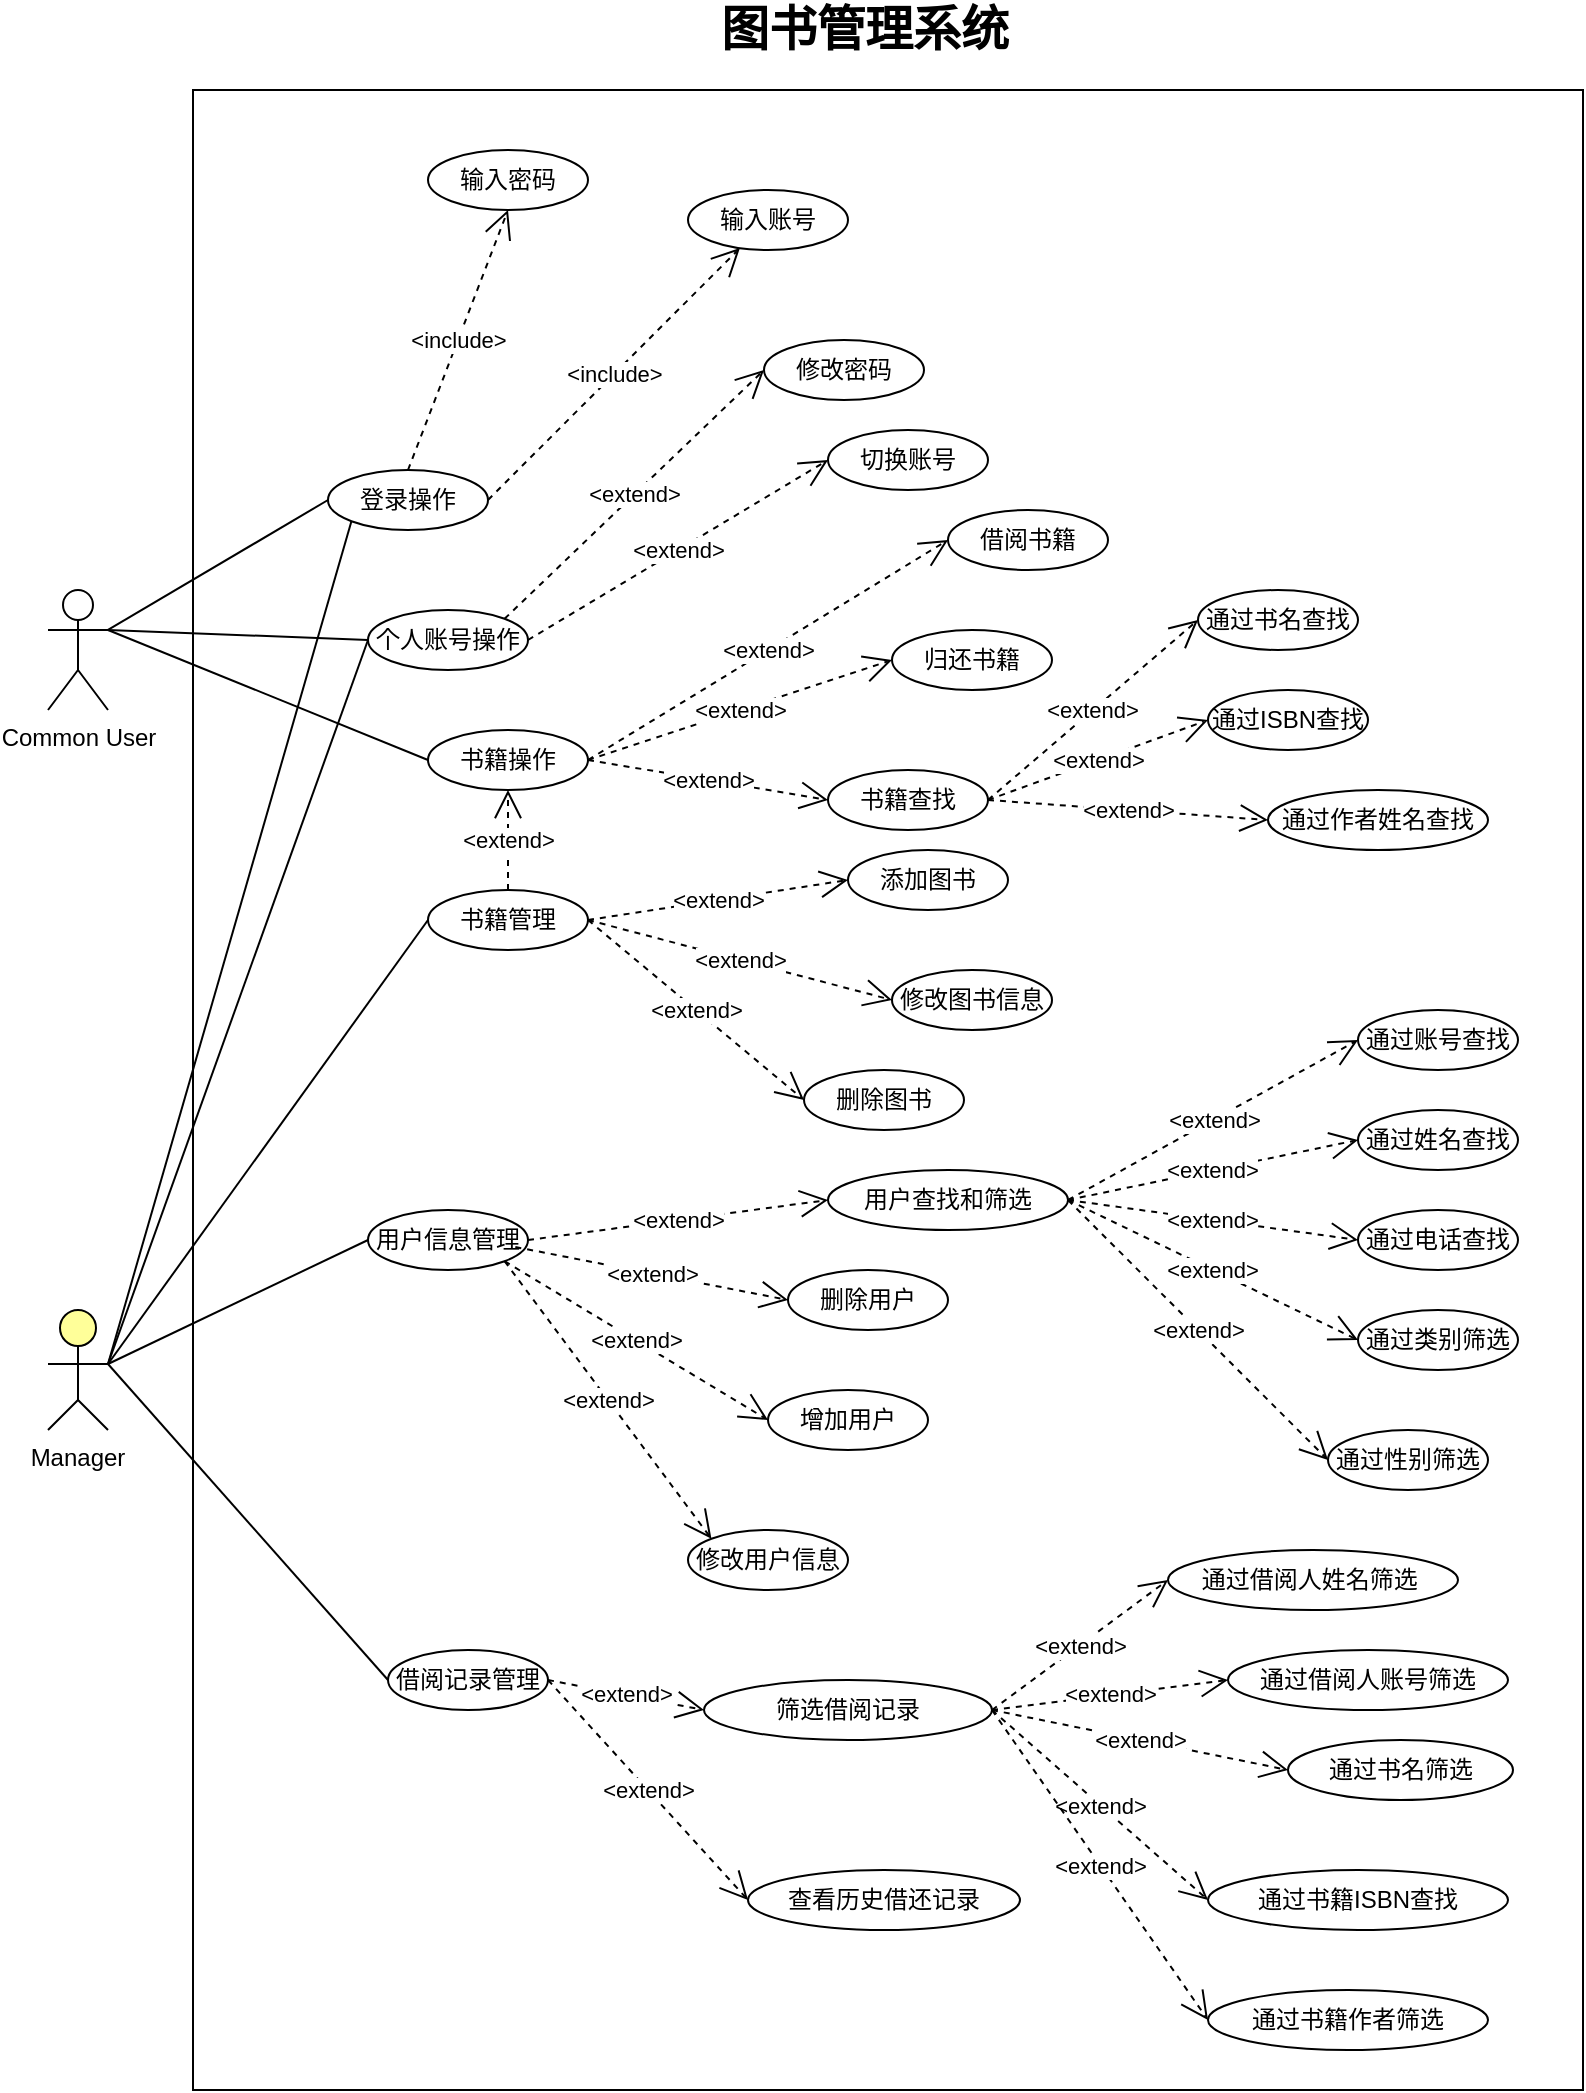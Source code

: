 <mxfile version="13.3.5" type="device"><diagram id="NMIxHQQgc-Jly3lWyVrM" name="第 1 页"><mxGraphModel dx="953" dy="554" grid="1" gridSize="10" guides="1" tooltips="1" connect="1" arrows="1" fold="1" page="1" pageScale="1" pageWidth="827" pageHeight="1169" math="0" shadow="0"><root><mxCell id="0"/><mxCell id="1" parent="0"/><mxCell id="PjBY7PKJhRJC9FS793pI-3" value="Manager" style="html=1;outlineConnect=0;whiteSpace=wrap;fillColor=#ffff99;verticalLabelPosition=bottom;verticalAlign=top;align=center;shape=mxgraph.archimate3.actor;" parent="1" vertex="1"><mxGeometry x="40" y="1060" width="30" height="60" as="geometry"/></mxCell><mxCell id="JLs8-sd4aLPsFnPECENR-1" value="Common User" style="shape=umlActor;verticalLabelPosition=bottom;labelBackgroundColor=#ffffff;verticalAlign=top;html=1;" parent="1" vertex="1"><mxGeometry x="40" y="700" width="30" height="60" as="geometry"/></mxCell><mxCell id="JLs8-sd4aLPsFnPECENR-2" value="登录操作" style="ellipse;whiteSpace=wrap;html=1;" parent="1" vertex="1"><mxGeometry x="180" y="640" width="80" height="30" as="geometry"/></mxCell><mxCell id="JLs8-sd4aLPsFnPECENR-5" value="输入密码" style="ellipse;whiteSpace=wrap;html=1;" parent="1" vertex="1"><mxGeometry x="230" y="480" width="80" height="30" as="geometry"/></mxCell><mxCell id="JLs8-sd4aLPsFnPECENR-6" value="输入账号" style="ellipse;whiteSpace=wrap;html=1;" parent="1" vertex="1"><mxGeometry x="360" y="500" width="80" height="30" as="geometry"/></mxCell><mxCell id="JLs8-sd4aLPsFnPECENR-8" value="" style="endArrow=none;html=1;exitX=1;exitY=0.333;exitDx=0;exitDy=0;exitPerimeter=0;entryX=0;entryY=0.5;entryDx=0;entryDy=0;" parent="1" source="JLs8-sd4aLPsFnPECENR-1" target="JLs8-sd4aLPsFnPECENR-2" edge="1"><mxGeometry width="50" height="50" relative="1" as="geometry"><mxPoint x="120" y="810" as="sourcePoint"/><mxPoint x="170" y="760" as="targetPoint"/></mxGeometry></mxCell><mxCell id="JLs8-sd4aLPsFnPECENR-10" value="&amp;lt;include&amp;gt;" style="endArrow=open;endSize=12;dashed=1;html=1;exitX=1;exitY=0.5;exitDx=0;exitDy=0;" parent="1" source="JLs8-sd4aLPsFnPECENR-2" target="JLs8-sd4aLPsFnPECENR-6" edge="1"><mxGeometry width="160" relative="1" as="geometry"><mxPoint x="220" y="695" as="sourcePoint"/><mxPoint x="380" y="695" as="targetPoint"/></mxGeometry></mxCell><mxCell id="JLs8-sd4aLPsFnPECENR-11" value="&amp;lt;include&amp;gt;" style="endArrow=open;endSize=12;dashed=1;html=1;entryX=0.5;entryY=1;entryDx=0;entryDy=0;exitX=0.5;exitY=0;exitDx=0;exitDy=0;" parent="1" source="JLs8-sd4aLPsFnPECENR-2" target="JLs8-sd4aLPsFnPECENR-5" edge="1"><mxGeometry width="160" relative="1" as="geometry"><mxPoint x="216.824" y="693.873" as="sourcePoint"/><mxPoint x="283.139" y="666.115" as="targetPoint"/></mxGeometry></mxCell><mxCell id="JLs8-sd4aLPsFnPECENR-13" value="" style="endArrow=none;html=1;exitX=1;exitY=0.45;exitDx=0;exitDy=0;exitPerimeter=0;entryX=0;entryY=1;entryDx=0;entryDy=0;" parent="1" source="PjBY7PKJhRJC9FS793pI-3" target="JLs8-sd4aLPsFnPECENR-2" edge="1"><mxGeometry width="50" height="50" relative="1" as="geometry"><mxPoint x="80" y="896.32" as="sourcePoint"/><mxPoint x="177.373" y="869.997" as="targetPoint"/></mxGeometry></mxCell><mxCell id="JLs8-sd4aLPsFnPECENR-22" value="个人账号操作" style="ellipse;whiteSpace=wrap;html=1;" parent="1" vertex="1"><mxGeometry x="200" y="710" width="80" height="30" as="geometry"/></mxCell><mxCell id="JLs8-sd4aLPsFnPECENR-23" value="修改密码" style="ellipse;whiteSpace=wrap;html=1;" parent="1" vertex="1"><mxGeometry x="398" y="575" width="80" height="30" as="geometry"/></mxCell><mxCell id="JLs8-sd4aLPsFnPECENR-24" value="切换账号" style="ellipse;whiteSpace=wrap;html=1;" parent="1" vertex="1"><mxGeometry x="430" y="620" width="80" height="30" as="geometry"/></mxCell><mxCell id="JLs8-sd4aLPsFnPECENR-25" value="&amp;lt;extend&amp;gt;" style="endArrow=open;endSize=12;dashed=1;html=1;exitX=1;exitY=0;exitDx=0;exitDy=0;entryX=0;entryY=0.5;entryDx=0;entryDy=0;" parent="1" source="JLs8-sd4aLPsFnPECENR-22" target="JLs8-sd4aLPsFnPECENR-23" edge="1"><mxGeometry width="160" relative="1" as="geometry"><mxPoint x="290.0" y="790" as="sourcePoint"/><mxPoint x="376.527" y="699.123" as="targetPoint"/></mxGeometry></mxCell><mxCell id="JLs8-sd4aLPsFnPECENR-26" value="&amp;lt;extend&amp;gt;" style="endArrow=open;endSize=12;dashed=1;html=1;exitX=1;exitY=0.5;exitDx=0;exitDy=0;entryX=0;entryY=0.5;entryDx=0;entryDy=0;" parent="1" source="JLs8-sd4aLPsFnPECENR-22" target="JLs8-sd4aLPsFnPECENR-24" edge="1"><mxGeometry width="160" relative="1" as="geometry"><mxPoint x="250.0" y="745" as="sourcePoint"/><mxPoint x="336.527" y="654.123" as="targetPoint"/></mxGeometry></mxCell><mxCell id="JLs8-sd4aLPsFnPECENR-30" value="借阅记录管理" style="ellipse;whiteSpace=wrap;html=1;" parent="1" vertex="1"><mxGeometry x="210" y="1230" width="80" height="30" as="geometry"/></mxCell><mxCell id="JLs8-sd4aLPsFnPECENR-31" value="用户信息管理" style="ellipse;whiteSpace=wrap;html=1;" parent="1" vertex="1"><mxGeometry x="200" y="1010" width="80" height="30" as="geometry"/></mxCell><mxCell id="JLs8-sd4aLPsFnPECENR-32" value="书籍操作" style="ellipse;whiteSpace=wrap;html=1;" parent="1" vertex="1"><mxGeometry x="230" y="770" width="80" height="30" as="geometry"/></mxCell><mxCell id="JLs8-sd4aLPsFnPECENR-33" value="" style="endArrow=none;html=1;exitX=1;exitY=0.333;exitDx=0;exitDy=0;exitPerimeter=0;entryX=0;entryY=0.5;entryDx=0;entryDy=0;" parent="1" source="JLs8-sd4aLPsFnPECENR-1" target="JLs8-sd4aLPsFnPECENR-22" edge="1"><mxGeometry width="50" height="50" relative="1" as="geometry"><mxPoint x="70" y="750" as="sourcePoint"/><mxPoint x="160" y="710" as="targetPoint"/></mxGeometry></mxCell><mxCell id="JLs8-sd4aLPsFnPECENR-34" value="" style="endArrow=none;html=1;exitX=1;exitY=0.45;exitDx=0;exitDy=0;exitPerimeter=0;entryX=0;entryY=0.5;entryDx=0;entryDy=0;" parent="1" source="PjBY7PKJhRJC9FS793pI-3" target="JLs8-sd4aLPsFnPECENR-22" edge="1"><mxGeometry width="50" height="50" relative="1" as="geometry"><mxPoint x="130.0" y="920" as="sourcePoint"/><mxPoint x="170.0" y="820" as="targetPoint"/></mxGeometry></mxCell><mxCell id="JLs8-sd4aLPsFnPECENR-35" value="书籍管理" style="ellipse;whiteSpace=wrap;html=1;" parent="1" vertex="1"><mxGeometry x="230" y="850" width="80" height="30" as="geometry"/></mxCell><mxCell id="JLs8-sd4aLPsFnPECENR-36" value="书籍查找" style="ellipse;whiteSpace=wrap;html=1;" parent="1" vertex="1"><mxGeometry x="430" y="790" width="80" height="30" as="geometry"/></mxCell><mxCell id="JLs8-sd4aLPsFnPECENR-37" value="归还书籍" style="ellipse;whiteSpace=wrap;html=1;" parent="1" vertex="1"><mxGeometry x="462" y="720" width="80" height="30" as="geometry"/></mxCell><mxCell id="JLs8-sd4aLPsFnPECENR-38" value="借阅书籍" style="ellipse;whiteSpace=wrap;html=1;" parent="1" vertex="1"><mxGeometry x="490" y="660" width="80" height="30" as="geometry"/></mxCell><mxCell id="JLs8-sd4aLPsFnPECENR-44" value="&amp;lt;extend&amp;gt;" style="endArrow=open;endSize=12;dashed=1;html=1;exitX=1;exitY=0.5;exitDx=0;exitDy=0;entryX=0;entryY=0.5;entryDx=0;entryDy=0;" parent="1" source="JLs8-sd4aLPsFnPECENR-32" target="JLs8-sd4aLPsFnPECENR-38" edge="1"><mxGeometry width="160" relative="1" as="geometry"><mxPoint x="294" y="795" as="sourcePoint"/><mxPoint x="404.0" y="705" as="targetPoint"/></mxGeometry></mxCell><mxCell id="JLs8-sd4aLPsFnPECENR-45" value="&amp;lt;extend&amp;gt;" style="endArrow=open;endSize=12;dashed=1;html=1;exitX=1;exitY=0.5;exitDx=0;exitDy=0;entryX=0;entryY=0.5;entryDx=0;entryDy=0;" parent="1" source="JLs8-sd4aLPsFnPECENR-32" target="JLs8-sd4aLPsFnPECENR-36" edge="1"><mxGeometry width="160" relative="1" as="geometry"><mxPoint x="250.0" y="870" as="sourcePoint"/><mxPoint x="350.0" y="790" as="targetPoint"/></mxGeometry></mxCell><mxCell id="JLs8-sd4aLPsFnPECENR-46" value="&amp;lt;extend&amp;gt;" style="endArrow=open;endSize=12;dashed=1;html=1;exitX=1;exitY=0.5;exitDx=0;exitDy=0;entryX=0;entryY=0.5;entryDx=0;entryDy=0;" parent="1" source="JLs8-sd4aLPsFnPECENR-32" target="JLs8-sd4aLPsFnPECENR-37" edge="1"><mxGeometry width="160" relative="1" as="geometry"><mxPoint x="280.0" y="855" as="sourcePoint"/><mxPoint x="380.0" y="775" as="targetPoint"/></mxGeometry></mxCell><mxCell id="JLs8-sd4aLPsFnPECENR-47" value="" style="endArrow=none;html=1;exitX=1;exitY=0.333;exitDx=0;exitDy=0;exitPerimeter=0;entryX=0;entryY=0.5;entryDx=0;entryDy=0;" parent="1" source="JLs8-sd4aLPsFnPECENR-1" target="JLs8-sd4aLPsFnPECENR-32" edge="1"><mxGeometry width="50" height="50" relative="1" as="geometry"><mxPoint x="70.0" y="750" as="sourcePoint"/><mxPoint x="190.0" y="665" as="targetPoint"/></mxGeometry></mxCell><mxCell id="JLs8-sd4aLPsFnPECENR-52" value="通过书名查找" style="ellipse;whiteSpace=wrap;html=1;" parent="1" vertex="1"><mxGeometry x="615" y="700" width="80" height="30" as="geometry"/></mxCell><mxCell id="JLs8-sd4aLPsFnPECENR-53" value="通过ISBN查找" style="ellipse;whiteSpace=wrap;html=1;" parent="1" vertex="1"><mxGeometry x="620" y="750" width="80" height="30" as="geometry"/></mxCell><mxCell id="JLs8-sd4aLPsFnPECENR-54" value="通过作者姓名查找" style="ellipse;whiteSpace=wrap;html=1;" parent="1" vertex="1"><mxGeometry x="650" y="800" width="110" height="30" as="geometry"/></mxCell><mxCell id="JLs8-sd4aLPsFnPECENR-55" value="&amp;lt;extend&amp;gt;" style="endArrow=open;endSize=12;dashed=1;html=1;exitX=1;exitY=0.5;exitDx=0;exitDy=0;entryX=0;entryY=0.5;entryDx=0;entryDy=0;" parent="1" source="JLs8-sd4aLPsFnPECENR-36" target="JLs8-sd4aLPsFnPECENR-52" edge="1"><mxGeometry width="160" relative="1" as="geometry"><mxPoint x="470" y="850" as="sourcePoint"/><mxPoint x="590.0" y="880" as="targetPoint"/></mxGeometry></mxCell><mxCell id="JLs8-sd4aLPsFnPECENR-56" value="&amp;lt;extend&amp;gt;" style="endArrow=open;endSize=12;dashed=1;html=1;exitX=1;exitY=0.5;exitDx=0;exitDy=0;entryX=0;entryY=0.5;entryDx=0;entryDy=0;" parent="1" source="JLs8-sd4aLPsFnPECENR-36" target="JLs8-sd4aLPsFnPECENR-53" edge="1"><mxGeometry width="160" relative="1" as="geometry"><mxPoint x="480.0" y="845" as="sourcePoint"/><mxPoint x="545" y="805" as="targetPoint"/></mxGeometry></mxCell><mxCell id="JLs8-sd4aLPsFnPECENR-57" value="&amp;lt;extend&amp;gt;" style="endArrow=open;endSize=12;dashed=1;html=1;exitX=1;exitY=0.5;exitDx=0;exitDy=0;entryX=0;entryY=0.5;entryDx=0;entryDy=0;" parent="1" source="JLs8-sd4aLPsFnPECENR-36" target="JLs8-sd4aLPsFnPECENR-54" edge="1"><mxGeometry width="160" relative="1" as="geometry"><mxPoint x="490.0" y="855" as="sourcePoint"/><mxPoint x="555" y="815" as="targetPoint"/></mxGeometry></mxCell><mxCell id="JLs8-sd4aLPsFnPECENR-58" value="" style="endArrow=none;html=1;exitX=1;exitY=0.45;exitDx=0;exitDy=0;exitPerimeter=0;entryX=0;entryY=0.5;entryDx=0;entryDy=0;" parent="1" source="PjBY7PKJhRJC9FS793pI-3" target="JLs8-sd4aLPsFnPECENR-35" edge="1"><mxGeometry width="50" height="50" relative="1" as="geometry"><mxPoint x="140" y="880" as="sourcePoint"/><mxPoint x="160" y="840" as="targetPoint"/></mxGeometry></mxCell><mxCell id="JLs8-sd4aLPsFnPECENR-59" value="" style="endArrow=none;html=1;exitX=1;exitY=0.45;exitDx=0;exitDy=0;exitPerimeter=0;entryX=0;entryY=0.5;entryDx=0;entryDy=0;" parent="1" source="PjBY7PKJhRJC9FS793pI-3" target="JLs8-sd4aLPsFnPECENR-31" edge="1"><mxGeometry width="50" height="50" relative="1" as="geometry"><mxPoint x="80.0" y="897" as="sourcePoint"/><mxPoint x="210.0" y="925" as="targetPoint"/></mxGeometry></mxCell><mxCell id="JLs8-sd4aLPsFnPECENR-60" value="" style="endArrow=none;html=1;exitX=1;exitY=0.45;exitDx=0;exitDy=0;exitPerimeter=0;entryX=0;entryY=0.5;entryDx=0;entryDy=0;" parent="1" source="PjBY7PKJhRJC9FS793pI-3" target="JLs8-sd4aLPsFnPECENR-30" edge="1"><mxGeometry width="50" height="50" relative="1" as="geometry"><mxPoint x="90.0" y="907" as="sourcePoint"/><mxPoint x="220.0" y="935" as="targetPoint"/></mxGeometry></mxCell><mxCell id="JLs8-sd4aLPsFnPECENR-61" value="添加图书" style="ellipse;whiteSpace=wrap;html=1;" parent="1" vertex="1"><mxGeometry x="440" y="830" width="80" height="30" as="geometry"/></mxCell><mxCell id="JLs8-sd4aLPsFnPECENR-62" value="修改图书信息" style="ellipse;whiteSpace=wrap;html=1;" parent="1" vertex="1"><mxGeometry x="462" y="890" width="80" height="30" as="geometry"/></mxCell><mxCell id="JLs8-sd4aLPsFnPECENR-63" value="删除图书" style="ellipse;whiteSpace=wrap;html=1;" parent="1" vertex="1"><mxGeometry x="418" y="940" width="80" height="30" as="geometry"/></mxCell><mxCell id="JLs8-sd4aLPsFnPECENR-64" value="&amp;lt;extend&amp;gt;" style="endArrow=open;endSize=12;dashed=1;html=1;exitX=0.5;exitY=0;exitDx=0;exitDy=0;entryX=0.5;entryY=1;entryDx=0;entryDy=0;" parent="1" source="JLs8-sd4aLPsFnPECENR-35" target="JLs8-sd4aLPsFnPECENR-32" edge="1"><mxGeometry width="160" relative="1" as="geometry"><mxPoint x="280" y="815" as="sourcePoint"/><mxPoint x="400.0" y="845" as="targetPoint"/></mxGeometry></mxCell><mxCell id="JLs8-sd4aLPsFnPECENR-65" value="&amp;lt;extend&amp;gt;" style="endArrow=open;endSize=12;dashed=1;html=1;exitX=1;exitY=0.5;exitDx=0;exitDy=0;entryX=0;entryY=0.5;entryDx=0;entryDy=0;" parent="1" source="JLs8-sd4aLPsFnPECENR-35" target="JLs8-sd4aLPsFnPECENR-61" edge="1"><mxGeometry width="160" relative="1" as="geometry"><mxPoint x="290" y="825" as="sourcePoint"/><mxPoint x="320" y="880" as="targetPoint"/></mxGeometry></mxCell><mxCell id="JLs8-sd4aLPsFnPECENR-67" value="&amp;lt;extend&amp;gt;" style="endArrow=open;endSize=12;dashed=1;html=1;exitX=1;exitY=0.5;exitDx=0;exitDy=0;entryX=0;entryY=0.5;entryDx=0;entryDy=0;" parent="1" source="JLs8-sd4aLPsFnPECENR-35" target="JLs8-sd4aLPsFnPECENR-62" edge="1"><mxGeometry width="160" relative="1" as="geometry"><mxPoint x="280" y="945" as="sourcePoint"/><mxPoint x="400.0" y="900" as="targetPoint"/></mxGeometry></mxCell><mxCell id="JLs8-sd4aLPsFnPECENR-68" value="&amp;lt;extend&amp;gt;" style="endArrow=open;endSize=12;dashed=1;html=1;exitX=1;exitY=0.5;exitDx=0;exitDy=0;entryX=0;entryY=0.5;entryDx=0;entryDy=0;" parent="1" source="JLs8-sd4aLPsFnPECENR-35" target="JLs8-sd4aLPsFnPECENR-63" edge="1"><mxGeometry width="160" relative="1" as="geometry"><mxPoint x="290" y="955" as="sourcePoint"/><mxPoint x="410.0" y="910" as="targetPoint"/></mxGeometry></mxCell><mxCell id="JLs8-sd4aLPsFnPECENR-69" value="用户查找和筛选" style="ellipse;whiteSpace=wrap;html=1;" parent="1" vertex="1"><mxGeometry x="430" y="990" width="120" height="30" as="geometry"/></mxCell><mxCell id="JLs8-sd4aLPsFnPECENR-70" value="删除用户" style="ellipse;whiteSpace=wrap;html=1;" parent="1" vertex="1"><mxGeometry x="410" y="1040" width="80" height="30" as="geometry"/></mxCell><mxCell id="JLs8-sd4aLPsFnPECENR-71" value="增加用户" style="ellipse;whiteSpace=wrap;html=1;" parent="1" vertex="1"><mxGeometry x="400" y="1100" width="80" height="30" as="geometry"/></mxCell><mxCell id="JLs8-sd4aLPsFnPECENR-72" value="修改用户信息" style="ellipse;whiteSpace=wrap;html=1;" parent="1" vertex="1"><mxGeometry x="360" y="1170" width="80" height="30" as="geometry"/></mxCell><mxCell id="JLs8-sd4aLPsFnPECENR-73" value="查看历史借还记录" style="ellipse;whiteSpace=wrap;html=1;" parent="1" vertex="1"><mxGeometry x="390" y="1340" width="136" height="30" as="geometry"/></mxCell><mxCell id="JLs8-sd4aLPsFnPECENR-76" value="&amp;lt;extend&amp;gt;" style="endArrow=open;endSize=12;dashed=1;html=1;exitX=1;exitY=0.5;exitDx=0;exitDy=0;entryX=0;entryY=0.5;entryDx=0;entryDy=0;" parent="1" source="JLs8-sd4aLPsFnPECENR-31" target="JLs8-sd4aLPsFnPECENR-69" edge="1"><mxGeometry width="160" relative="1" as="geometry"><mxPoint x="280" y="945" as="sourcePoint"/><mxPoint x="400" y="985" as="targetPoint"/></mxGeometry></mxCell><mxCell id="JLs8-sd4aLPsFnPECENR-77" value="&amp;lt;extend&amp;gt;" style="endArrow=open;endSize=12;dashed=1;html=1;exitX=0.921;exitY=0.617;exitDx=0;exitDy=0;entryX=0;entryY=0.5;entryDx=0;entryDy=0;exitPerimeter=0;" parent="1" source="JLs8-sd4aLPsFnPECENR-31" target="JLs8-sd4aLPsFnPECENR-70" edge="1"><mxGeometry width="160" relative="1" as="geometry"><mxPoint x="280" y="1065" as="sourcePoint"/><mxPoint x="341.716" y="1035.607" as="targetPoint"/></mxGeometry></mxCell><mxCell id="JLs8-sd4aLPsFnPECENR-78" value="&amp;lt;extend&amp;gt;" style="endArrow=open;endSize=12;dashed=1;html=1;exitX=1;exitY=1;exitDx=0;exitDy=0;entryX=0;entryY=0.5;entryDx=0;entryDy=0;" parent="1" source="JLs8-sd4aLPsFnPECENR-31" target="JLs8-sd4aLPsFnPECENR-71" edge="1"><mxGeometry width="160" relative="1" as="geometry"><mxPoint x="290" y="1075" as="sourcePoint"/><mxPoint x="351.716" y="1045.607" as="targetPoint"/></mxGeometry></mxCell><mxCell id="JLs8-sd4aLPsFnPECENR-79" value="&amp;lt;extend&amp;gt;" style="endArrow=open;endSize=12;dashed=1;html=1;exitX=1;exitY=1;exitDx=0;exitDy=0;entryX=0;entryY=0;entryDx=0;entryDy=0;" parent="1" source="JLs8-sd4aLPsFnPECENR-31" target="JLs8-sd4aLPsFnPECENR-72" edge="1"><mxGeometry width="160" relative="1" as="geometry"><mxPoint x="300" y="1085" as="sourcePoint"/><mxPoint x="361.716" y="1055.607" as="targetPoint"/></mxGeometry></mxCell><mxCell id="JLs8-sd4aLPsFnPECENR-81" value="&amp;lt;extend&amp;gt;" style="endArrow=open;endSize=12;dashed=1;html=1;exitX=1;exitY=0.5;exitDx=0;exitDy=0;entryX=0;entryY=0.5;entryDx=0;entryDy=0;" parent="1" source="JLs8-sd4aLPsFnPECENR-30" target="JLs8-sd4aLPsFnPECENR-73" edge="1"><mxGeometry width="160" relative="1" as="geometry"><mxPoint x="269.998" y="1189.0" as="sourcePoint"/><mxPoint x="385.742" y="1287.44" as="targetPoint"/></mxGeometry></mxCell><mxCell id="JLs8-sd4aLPsFnPECENR-88" value="通过账号查找" style="ellipse;whiteSpace=wrap;html=1;" parent="1" vertex="1"><mxGeometry x="695" y="910" width="80" height="30" as="geometry"/></mxCell><mxCell id="JLs8-sd4aLPsFnPECENR-89" value="&amp;lt;extend&amp;gt;" style="endArrow=open;endSize=12;dashed=1;html=1;exitX=1;exitY=0.5;exitDx=0;exitDy=0;entryX=0;entryY=0.5;entryDx=0;entryDy=0;" parent="1" source="JLs8-sd4aLPsFnPECENR-69" target="JLs8-sd4aLPsFnPECENR-88" edge="1"><mxGeometry width="160" relative="1" as="geometry"><mxPoint x="550" y="1005" as="sourcePoint"/><mxPoint x="670.0" y="1050" as="targetPoint"/></mxGeometry></mxCell><mxCell id="JLs8-sd4aLPsFnPECENR-90" value="通过姓名查找" style="ellipse;whiteSpace=wrap;html=1;" parent="1" vertex="1"><mxGeometry x="695" y="960" width="80" height="30" as="geometry"/></mxCell><mxCell id="JLs8-sd4aLPsFnPECENR-91" value="&amp;lt;extend&amp;gt;" style="endArrow=open;endSize=12;dashed=1;html=1;exitX=1;exitY=0.5;exitDx=0;exitDy=0;entryX=0;entryY=0.5;entryDx=0;entryDy=0;" parent="1" source="JLs8-sd4aLPsFnPECENR-69" target="JLs8-sd4aLPsFnPECENR-90" edge="1"><mxGeometry width="160" relative="1" as="geometry"><mxPoint x="550" y="1040" as="sourcePoint"/><mxPoint x="670.0" y="1085" as="targetPoint"/></mxGeometry></mxCell><mxCell id="JLs8-sd4aLPsFnPECENR-92" value="通过类别筛选" style="ellipse;whiteSpace=wrap;html=1;" parent="1" vertex="1"><mxGeometry x="695" y="1060" width="80" height="30" as="geometry"/></mxCell><mxCell id="JLs8-sd4aLPsFnPECENR-93" value="&amp;lt;extend&amp;gt;" style="endArrow=open;endSize=12;dashed=1;html=1;exitX=1;exitY=0.5;exitDx=0;exitDy=0;entryX=0;entryY=0.5;entryDx=0;entryDy=0;" parent="1" source="JLs8-sd4aLPsFnPECENR-69" target="JLs8-sd4aLPsFnPECENR-92" edge="1"><mxGeometry width="160" relative="1" as="geometry"><mxPoint x="560" y="1090" as="sourcePoint"/><mxPoint x="680.0" y="1135" as="targetPoint"/></mxGeometry></mxCell><mxCell id="JLs8-sd4aLPsFnPECENR-94" value="通过电话查找" style="ellipse;whiteSpace=wrap;html=1;" parent="1" vertex="1"><mxGeometry x="695" y="1010" width="80" height="30" as="geometry"/></mxCell><mxCell id="JLs8-sd4aLPsFnPECENR-95" value="&amp;lt;extend&amp;gt;" style="endArrow=open;endSize=12;dashed=1;html=1;exitX=1;exitY=0.5;exitDx=0;exitDy=0;entryX=0;entryY=0.5;entryDx=0;entryDy=0;" parent="1" source="JLs8-sd4aLPsFnPECENR-69" target="JLs8-sd4aLPsFnPECENR-94" edge="1"><mxGeometry width="160" relative="1" as="geometry"><mxPoint x="560" y="1060" as="sourcePoint"/><mxPoint x="690" y="1085" as="targetPoint"/></mxGeometry></mxCell><mxCell id="JLs8-sd4aLPsFnPECENR-96" value="通过性别筛选" style="ellipse;whiteSpace=wrap;html=1;" parent="1" vertex="1"><mxGeometry x="680" y="1120" width="80" height="30" as="geometry"/></mxCell><mxCell id="JLs8-sd4aLPsFnPECENR-97" value="&amp;lt;extend&amp;gt;" style="endArrow=open;endSize=12;dashed=1;html=1;exitX=1;exitY=0.5;exitDx=0;exitDy=0;entryX=0;entryY=0.5;entryDx=0;entryDy=0;" parent="1" source="JLs8-sd4aLPsFnPECENR-69" target="JLs8-sd4aLPsFnPECENR-96" edge="1"><mxGeometry width="160" relative="1" as="geometry"><mxPoint x="550" y="1090" as="sourcePoint"/><mxPoint x="670.0" y="1200" as="targetPoint"/></mxGeometry></mxCell><mxCell id="JLs8-sd4aLPsFnPECENR-100" value="&amp;lt;extend&amp;gt;" style="endArrow=open;endSize=12;dashed=1;html=1;exitX=1;exitY=0.5;exitDx=0;exitDy=0;entryX=0;entryY=0.5;entryDx=0;entryDy=0;" parent="1" source="JLs8-sd4aLPsFnPECENR-30" target="JLs8-sd4aLPsFnPECENR-101" edge="1"><mxGeometry width="160" relative="1" as="geometry"><mxPoint x="252" y="1280" as="sourcePoint"/><mxPoint x="392.0" y="1320" as="targetPoint"/></mxGeometry></mxCell><mxCell id="JLs8-sd4aLPsFnPECENR-101" value="筛选借阅记录" style="ellipse;whiteSpace=wrap;html=1;" parent="1" vertex="1"><mxGeometry x="368" y="1245" width="144" height="30" as="geometry"/></mxCell><mxCell id="JLs8-sd4aLPsFnPECENR-107" value="&amp;lt;extend&amp;gt;" style="endArrow=open;endSize=12;dashed=1;html=1;exitX=1;exitY=0.5;exitDx=0;exitDy=0;entryX=0;entryY=0.5;entryDx=0;entryDy=0;" parent="1" source="JLs8-sd4aLPsFnPECENR-101" target="JLs8-sd4aLPsFnPECENR-108" edge="1"><mxGeometry width="160" relative="1" as="geometry"><mxPoint x="550.0" y="1315" as="sourcePoint"/><mxPoint x="670.0" y="1360" as="targetPoint"/></mxGeometry></mxCell><mxCell id="JLs8-sd4aLPsFnPECENR-108" value="通过借阅人姓名筛选&amp;nbsp;" style="ellipse;whiteSpace=wrap;html=1;" parent="1" vertex="1"><mxGeometry x="600" y="1180" width="145" height="30" as="geometry"/></mxCell><mxCell id="JLs8-sd4aLPsFnPECENR-109" value="&amp;lt;extend&amp;gt;" style="endArrow=open;endSize=12;dashed=1;html=1;exitX=1;exitY=0.5;exitDx=0;exitDy=0;entryX=0;entryY=0.5;entryDx=0;entryDy=0;" parent="1" source="JLs8-sd4aLPsFnPECENR-101" target="JLs8-sd4aLPsFnPECENR-110" edge="1"><mxGeometry width="160" relative="1" as="geometry"><mxPoint x="547.5" y="1345" as="sourcePoint"/><mxPoint x="667.5" y="1390" as="targetPoint"/></mxGeometry></mxCell><mxCell id="JLs8-sd4aLPsFnPECENR-110" value="通过借阅人账号筛选" style="ellipse;whiteSpace=wrap;html=1;" parent="1" vertex="1"><mxGeometry x="630" y="1230" width="140" height="30" as="geometry"/></mxCell><mxCell id="JLs8-sd4aLPsFnPECENR-111" value="&amp;lt;extend&amp;gt;" style="endArrow=open;endSize=12;dashed=1;html=1;exitX=1;exitY=0.5;exitDx=0;exitDy=0;entryX=0;entryY=0.5;entryDx=0;entryDy=0;" parent="1" source="JLs8-sd4aLPsFnPECENR-101" target="JLs8-sd4aLPsFnPECENR-112" edge="1"><mxGeometry width="160" relative="1" as="geometry"><mxPoint x="547.5" y="1370" as="sourcePoint"/><mxPoint x="667.5" y="1415" as="targetPoint"/></mxGeometry></mxCell><mxCell id="JLs8-sd4aLPsFnPECENR-112" value="通过书名筛选" style="ellipse;whiteSpace=wrap;html=1;" parent="1" vertex="1"><mxGeometry x="660" y="1275" width="112.5" height="30" as="geometry"/></mxCell><mxCell id="JLs8-sd4aLPsFnPECENR-113" value="&amp;lt;extend&amp;gt;" style="endArrow=open;endSize=12;dashed=1;html=1;exitX=1;exitY=0.5;exitDx=0;exitDy=0;entryX=0;entryY=0.5;entryDx=0;entryDy=0;" parent="1" source="JLs8-sd4aLPsFnPECENR-101" target="JLs8-sd4aLPsFnPECENR-114" edge="1"><mxGeometry width="160" relative="1" as="geometry"><mxPoint x="547.5" y="1395" as="sourcePoint"/><mxPoint x="667.5" y="1440" as="targetPoint"/></mxGeometry></mxCell><mxCell id="JLs8-sd4aLPsFnPECENR-114" value="通过书籍ISBN查找" style="ellipse;whiteSpace=wrap;html=1;" parent="1" vertex="1"><mxGeometry x="620" y="1340" width="150" height="30" as="geometry"/></mxCell><mxCell id="JLs8-sd4aLPsFnPECENR-115" value="&amp;lt;extend&amp;gt;" style="endArrow=open;endSize=12;dashed=1;html=1;exitX=1;exitY=0.5;exitDx=0;exitDy=0;entryX=0;entryY=0.5;entryDx=0;entryDy=0;" parent="1" source="JLs8-sd4aLPsFnPECENR-101" target="JLs8-sd4aLPsFnPECENR-116" edge="1"><mxGeometry width="160" relative="1" as="geometry"><mxPoint x="542.0" y="1415" as="sourcePoint"/><mxPoint x="662.0" y="1460" as="targetPoint"/></mxGeometry></mxCell><mxCell id="JLs8-sd4aLPsFnPECENR-116" value="通过书籍作者筛选" style="ellipse;whiteSpace=wrap;html=1;" parent="1" vertex="1"><mxGeometry x="620" y="1400" width="140" height="30" as="geometry"/></mxCell><mxCell id="cWuXvPKeP6VaohpHrhk5-1" value="" style="rounded=0;whiteSpace=wrap;html=1;fillColor=none;" parent="1" vertex="1"><mxGeometry x="112.5" y="450" width="695" height="1000" as="geometry"/></mxCell><mxCell id="cWuXvPKeP6VaohpHrhk5-2" value="图书管理系统" style="text;strokeColor=none;fillColor=none;html=1;fontSize=24;fontStyle=1;verticalAlign=middle;align=center;" parent="1" vertex="1"><mxGeometry x="398" y="410" width="100" height="20" as="geometry"/></mxCell></root></mxGraphModel></diagram></mxfile>